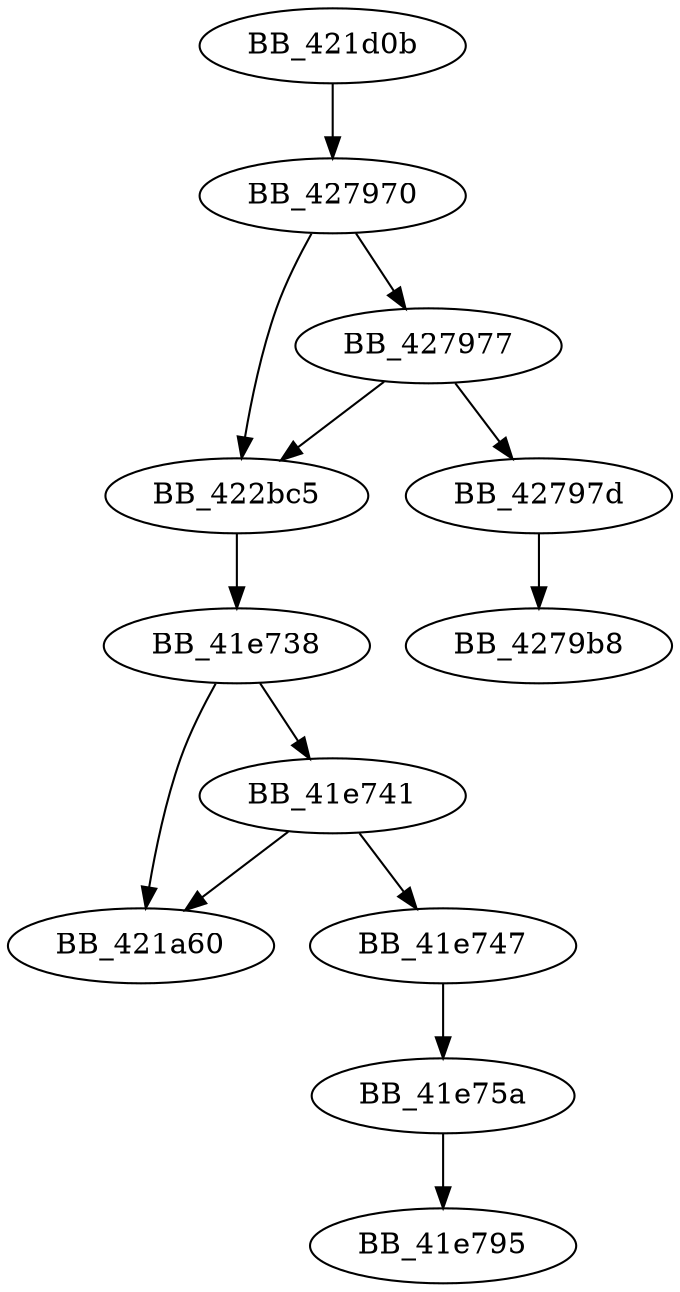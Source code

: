 DiGraph sub_421D0B{
BB_41e738->BB_41e741
BB_41e738->BB_421a60
BB_41e741->BB_41e747
BB_41e741->BB_421a60
BB_41e747->BB_41e75a
BB_41e75a->BB_41e795
BB_421d0b->BB_427970
BB_422bc5->BB_41e738
BB_427970->BB_422bc5
BB_427970->BB_427977
BB_427977->BB_422bc5
BB_427977->BB_42797d
BB_42797d->BB_4279b8
}
